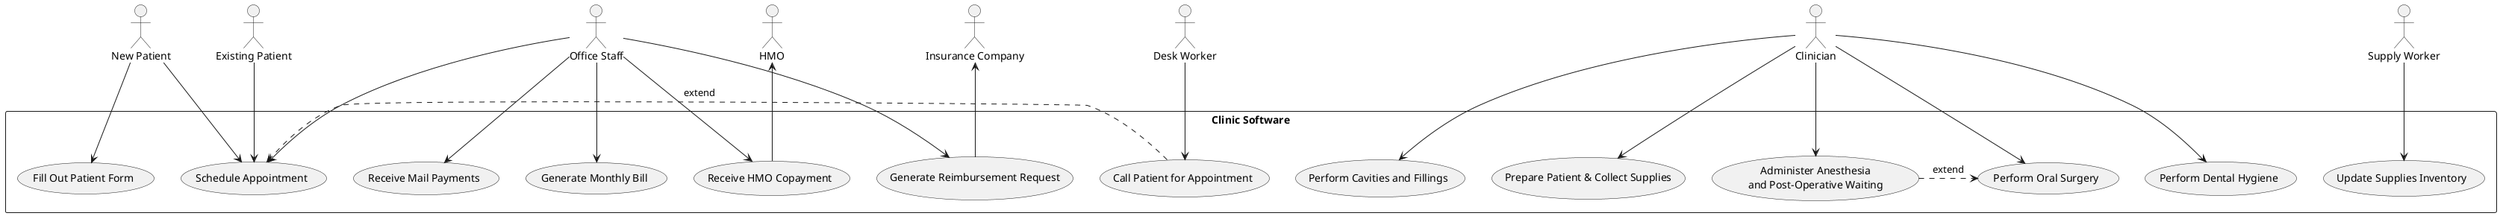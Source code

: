 @startuml
actor "New Patient" as NP
actor "Existing Patient" as EP
actor "Office Staff" as OS
actor "Desk Worker" as DW
actor "Clinician" as CL
actor "Supply Worker" as SW
actor "Insurance Company" as IC
actor "HMO" as HMO

rectangle "Clinic Software" {
  usecase "Fill Out Patient Form" as UC1
  usecase "Schedule Appointment" as UC2
  usecase "Call Patient for Appointment" as UC3
  usecase "Perform Dental Hygiene" as UC4
  usecase "Perform Cavities and Fillings" as UC5
  usecase "Perform Oral Surgery" as UC6
  usecase "Prepare Patient & Collect Supplies" as UC7
  usecase "Administer Anesthesia\nand Post-Operative Waiting" as UC8
  usecase "Generate Monthly Bill" as UC9
  usecase "Receive Mail Payments" as UC10
  usecase "Receive HMO Copayment" as UC11
  usecase "Generate Reimbursement Request" as UC12
  usecase "Update Supplies Inventory" as UC13
}

NP --> UC1
NP --> UC2
EP --> UC2
OS --> UC2
DW --> UC3

CL --> UC4
CL --> UC5
CL --> UC6
CL --> UC7
CL --> UC8

OS --> UC9
OS --> UC10
OS --> UC11
OS --> UC12

SW --> UC13

IC <-- UC12
HMO <-- UC11

UC3 .> UC2 : «extend»
UC8 .> UC6 : «extend»

@enduml